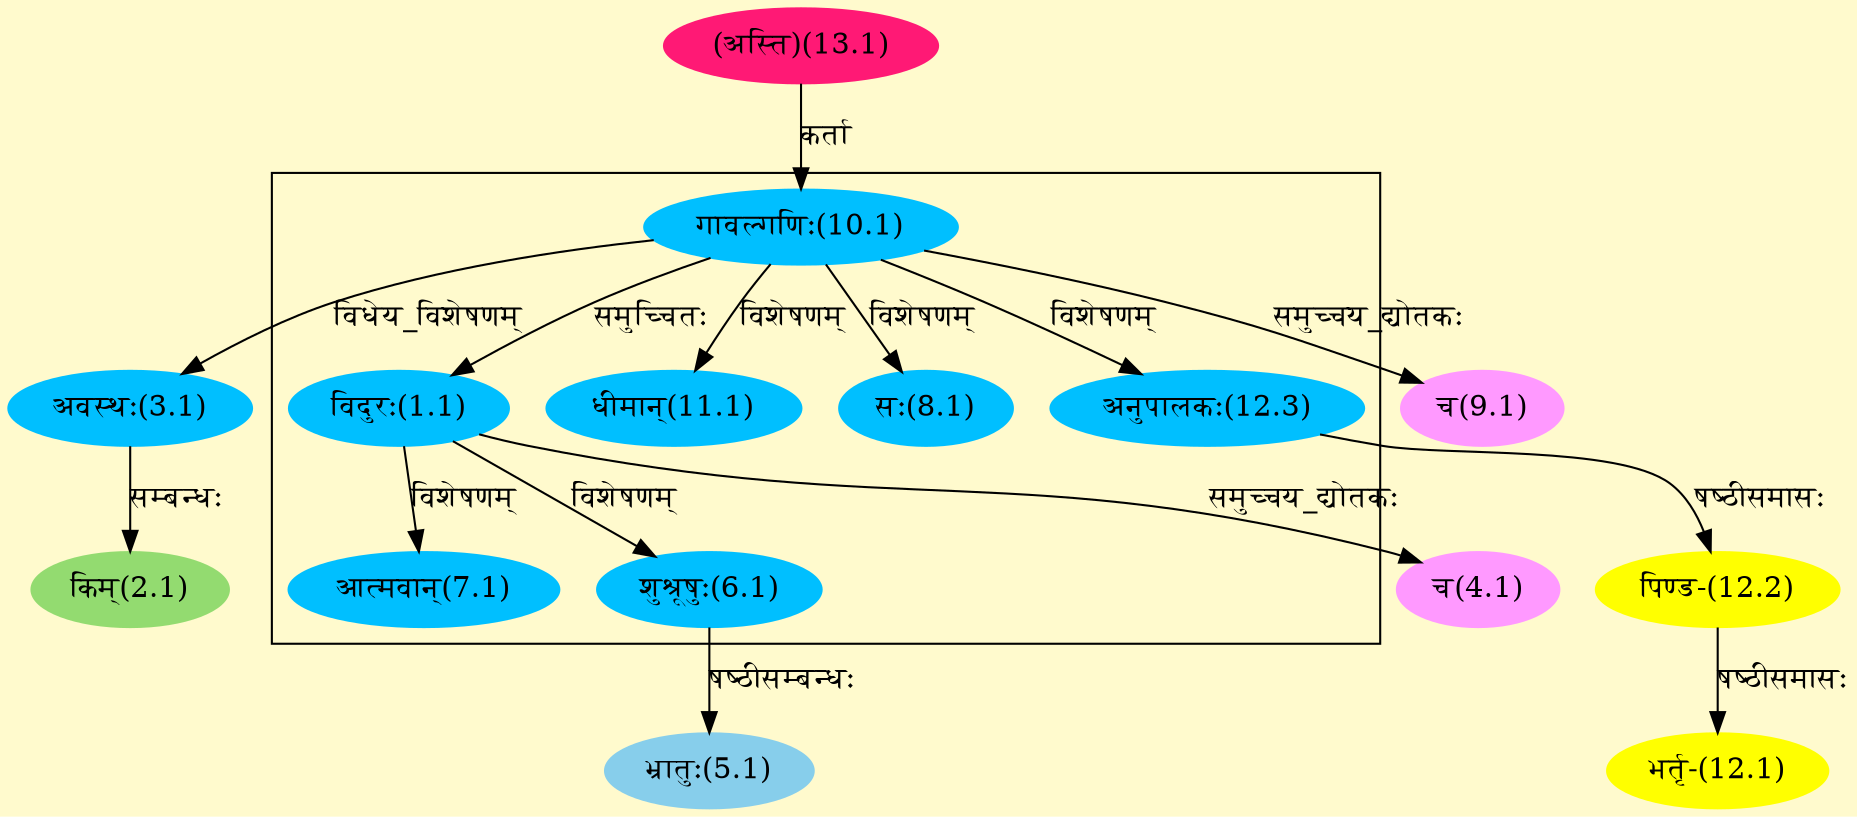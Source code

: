 digraph G{
rankdir=BT;
 compound=true;
 bgcolor="lemonchiffon1";

subgraph cluster_1{
Node1_1 [style=filled, color="#00BFFF" label = "विदुरः(1.1)"]
Node10_1 [style=filled, color="#00BFFF" label = "गावल्गणिः(10.1)"]
Node6_1 [style=filled, color="#00BFFF" label = "शुश्रूषुः(6.1)"]
Node7_1 [style=filled, color="#00BFFF" label = "आत्मवान्(7.1)"]
Node8_1 [style=filled, color="#00BFFF" label = "सः(8.1)"]
Node11_1 [style=filled, color="#00BFFF" label = "धीमान्(11.1)"]
Node12_3 [style=filled, color="#00BFFF" label = "अनुपालकः(12.3)"]

}
Node2_1 [style=filled, color="#93DB70" label = "किम्(2.1)"]
Node3_1 [style=filled, color="#00BFFF" label = "अवस्थः(3.1)"]
Node10_1 [style=filled, color="#00BFFF" label = "गावल्गणिः(10.1)"]
Node4_1 [style=filled, color="#FF99FF" label = "च(4.1)"]
Node1_1 [style=filled, color="#00BFFF" label = "विदुरः(1.1)"]
Node5_1 [style=filled, color="#87CEEB" label = "भ्रातुः(5.1)"]
Node6_1 [style=filled, color="#00BFFF" label = "शुश्रूषुः(6.1)"]
Node9_1 [style=filled, color="#FF99FF" label = "च(9.1)"]
Node13_1 [style=filled, color="#FF1975" label = "(अस्ति)(13.1)"]
Node12_1 [style=filled, color="#FFFF00" label = "भर्तृ-(12.1)"]
Node12_2 [style=filled, color="#FFFF00" label = "पिण्ड-(12.2)"]
Node12_3 [style=filled, color="#00BFFF" label = "अनुपालकः(12.3)"]
/* Start of Relations section */

Node1_1 -> Node10_1 [  label="समुच्चितः"  dir="back" ]
Node2_1 -> Node3_1 [  label="सम्बन्धः"  dir="back" ]
Node3_1 -> Node10_1 [  label="विधेय_विशेषणम्"  dir="back" ]
Node4_1 -> Node1_1 [  label="समुच्चय_द्योतकः"  dir="back" ]
Node5_1 -> Node6_1 [  label="षष्ठीसम्बन्धः"  dir="back" ]
Node6_1 -> Node1_1 [  label="विशेषणम्"  dir="back" ]
Node7_1 -> Node1_1 [  label="विशेषणम्"  dir="back" ]
Node8_1 -> Node10_1 [  label="विशेषणम्"  dir="back" ]
Node9_1 -> Node10_1 [  label="समुच्चय_द्योतकः"  dir="back" ]
Node10_1 -> Node13_1 [  label="कर्ता"  dir="back" ]
Node11_1 -> Node10_1 [  label="विशेषणम्"  dir="back" ]
Node12_1 -> Node12_2 [  label="षष्ठीसमासः"  dir="back" ]
Node12_2 -> Node12_3 [  label="षष्ठीसमासः"  dir="back" ]
Node12_3 -> Node10_1 [  label="विशेषणम्"  dir="back" ]
}
